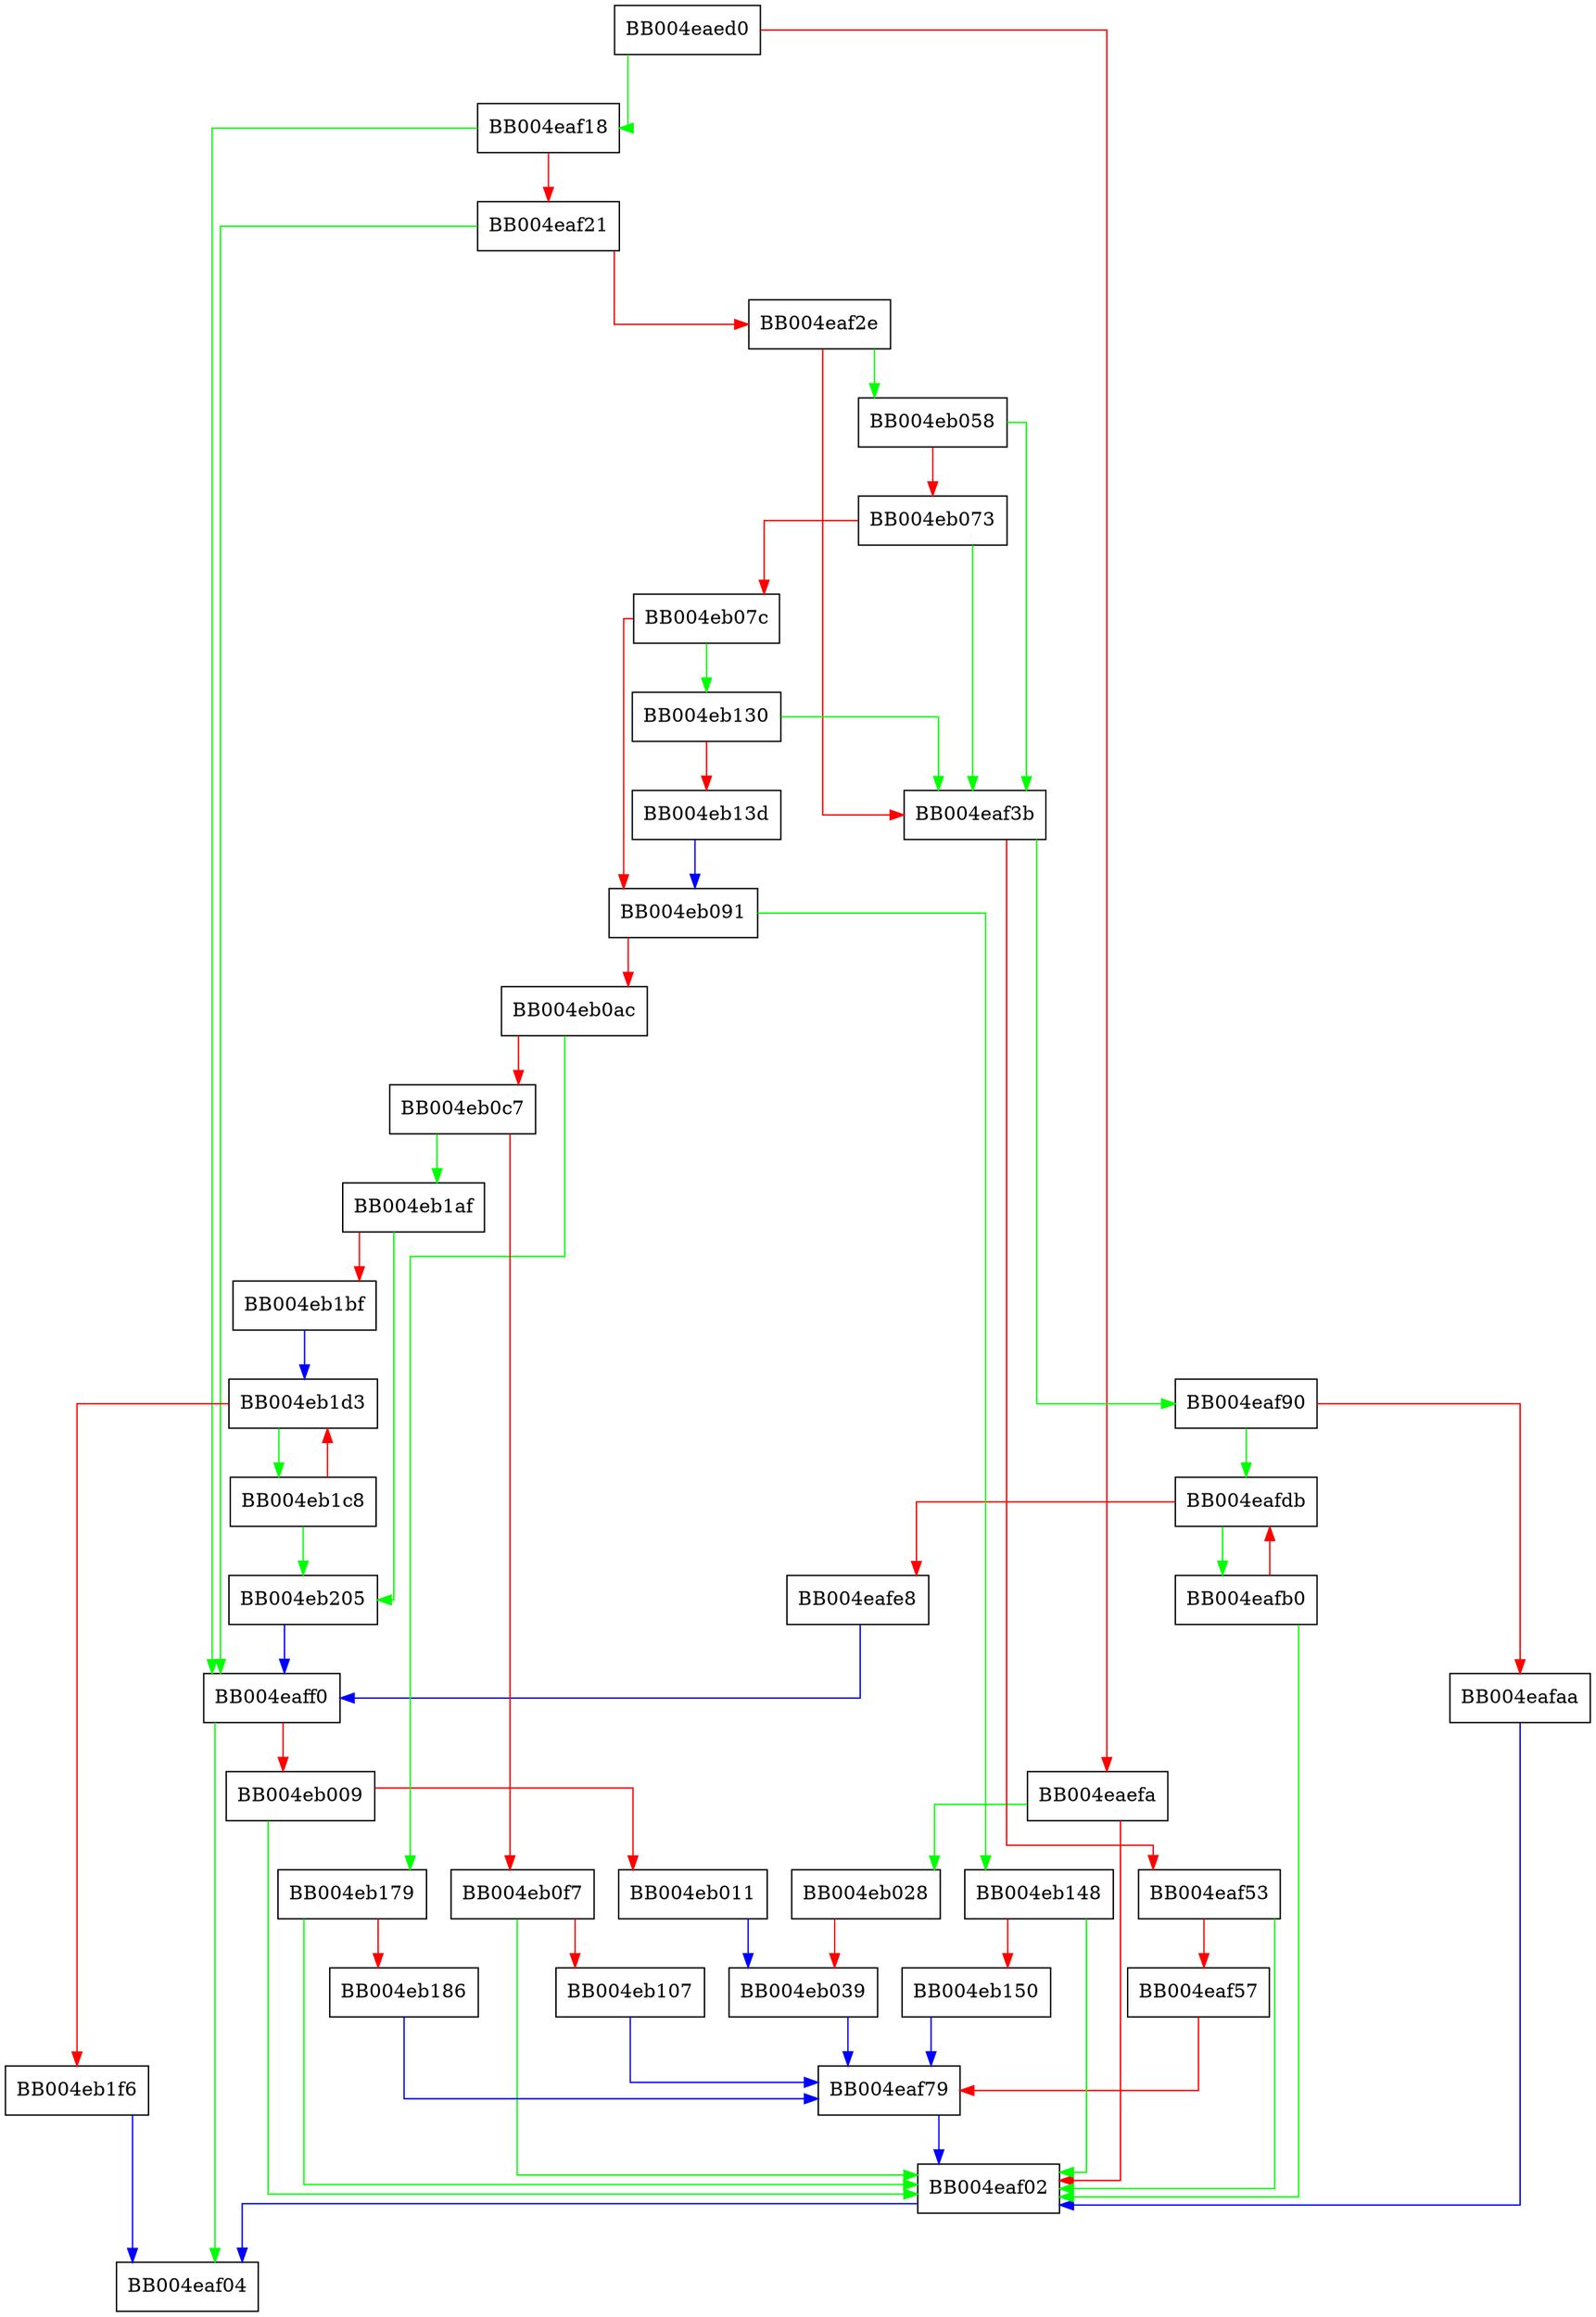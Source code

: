 digraph ssl3_output_cert_chain {
  node [shape="box"];
  graph [splines=ortho];
  BB004eaed0 -> BB004eaf18 [color="green"];
  BB004eaed0 -> BB004eaefa [color="red"];
  BB004eaefa -> BB004eb028 [color="green"];
  BB004eaefa -> BB004eaf02 [color="red"];
  BB004eaf02 -> BB004eaf04 [color="blue"];
  BB004eaf18 -> BB004eaff0 [color="green"];
  BB004eaf18 -> BB004eaf21 [color="red"];
  BB004eaf21 -> BB004eaff0 [color="green"];
  BB004eaf21 -> BB004eaf2e [color="red"];
  BB004eaf2e -> BB004eb058 [color="green"];
  BB004eaf2e -> BB004eaf3b [color="red"];
  BB004eaf3b -> BB004eaf90 [color="green"];
  BB004eaf3b -> BB004eaf53 [color="red"];
  BB004eaf53 -> BB004eaf02 [color="green"];
  BB004eaf53 -> BB004eaf57 [color="red"];
  BB004eaf57 -> BB004eaf79 [color="red"];
  BB004eaf79 -> BB004eaf02 [color="blue"];
  BB004eaf90 -> BB004eafdb [color="green"];
  BB004eaf90 -> BB004eafaa [color="red"];
  BB004eafaa -> BB004eaf02 [color="blue"];
  BB004eafb0 -> BB004eaf02 [color="green"];
  BB004eafb0 -> BB004eafdb [color="red"];
  BB004eafdb -> BB004eafb0 [color="green"];
  BB004eafdb -> BB004eafe8 [color="red"];
  BB004eafe8 -> BB004eaff0 [color="blue"];
  BB004eaff0 -> BB004eaf04 [color="green"];
  BB004eaff0 -> BB004eb009 [color="red"];
  BB004eb009 -> BB004eaf02 [color="green"];
  BB004eb009 -> BB004eb011 [color="red"];
  BB004eb011 -> BB004eb039 [color="blue"];
  BB004eb028 -> BB004eb039 [color="red"];
  BB004eb039 -> BB004eaf79 [color="blue"];
  BB004eb058 -> BB004eaf3b [color="green"];
  BB004eb058 -> BB004eb073 [color="red"];
  BB004eb073 -> BB004eaf3b [color="green"];
  BB004eb073 -> BB004eb07c [color="red"];
  BB004eb07c -> BB004eb130 [color="green"];
  BB004eb07c -> BB004eb091 [color="red"];
  BB004eb091 -> BB004eb148 [color="green"];
  BB004eb091 -> BB004eb0ac [color="red"];
  BB004eb0ac -> BB004eb179 [color="green"];
  BB004eb0ac -> BB004eb0c7 [color="red"];
  BB004eb0c7 -> BB004eb1af [color="green"];
  BB004eb0c7 -> BB004eb0f7 [color="red"];
  BB004eb0f7 -> BB004eaf02 [color="green"];
  BB004eb0f7 -> BB004eb107 [color="red"];
  BB004eb107 -> BB004eaf79 [color="blue"];
  BB004eb130 -> BB004eaf3b [color="green"];
  BB004eb130 -> BB004eb13d [color="red"];
  BB004eb13d -> BB004eb091 [color="blue"];
  BB004eb148 -> BB004eaf02 [color="green"];
  BB004eb148 -> BB004eb150 [color="red"];
  BB004eb150 -> BB004eaf79 [color="blue"];
  BB004eb179 -> BB004eaf02 [color="green"];
  BB004eb179 -> BB004eb186 [color="red"];
  BB004eb186 -> BB004eaf79 [color="blue"];
  BB004eb1af -> BB004eb205 [color="green"];
  BB004eb1af -> BB004eb1bf [color="red"];
  BB004eb1bf -> BB004eb1d3 [color="blue"];
  BB004eb1c8 -> BB004eb205 [color="green"];
  BB004eb1c8 -> BB004eb1d3 [color="red"];
  BB004eb1d3 -> BB004eb1c8 [color="green"];
  BB004eb1d3 -> BB004eb1f6 [color="red"];
  BB004eb1f6 -> BB004eaf04 [color="blue"];
  BB004eb205 -> BB004eaff0 [color="blue"];
}